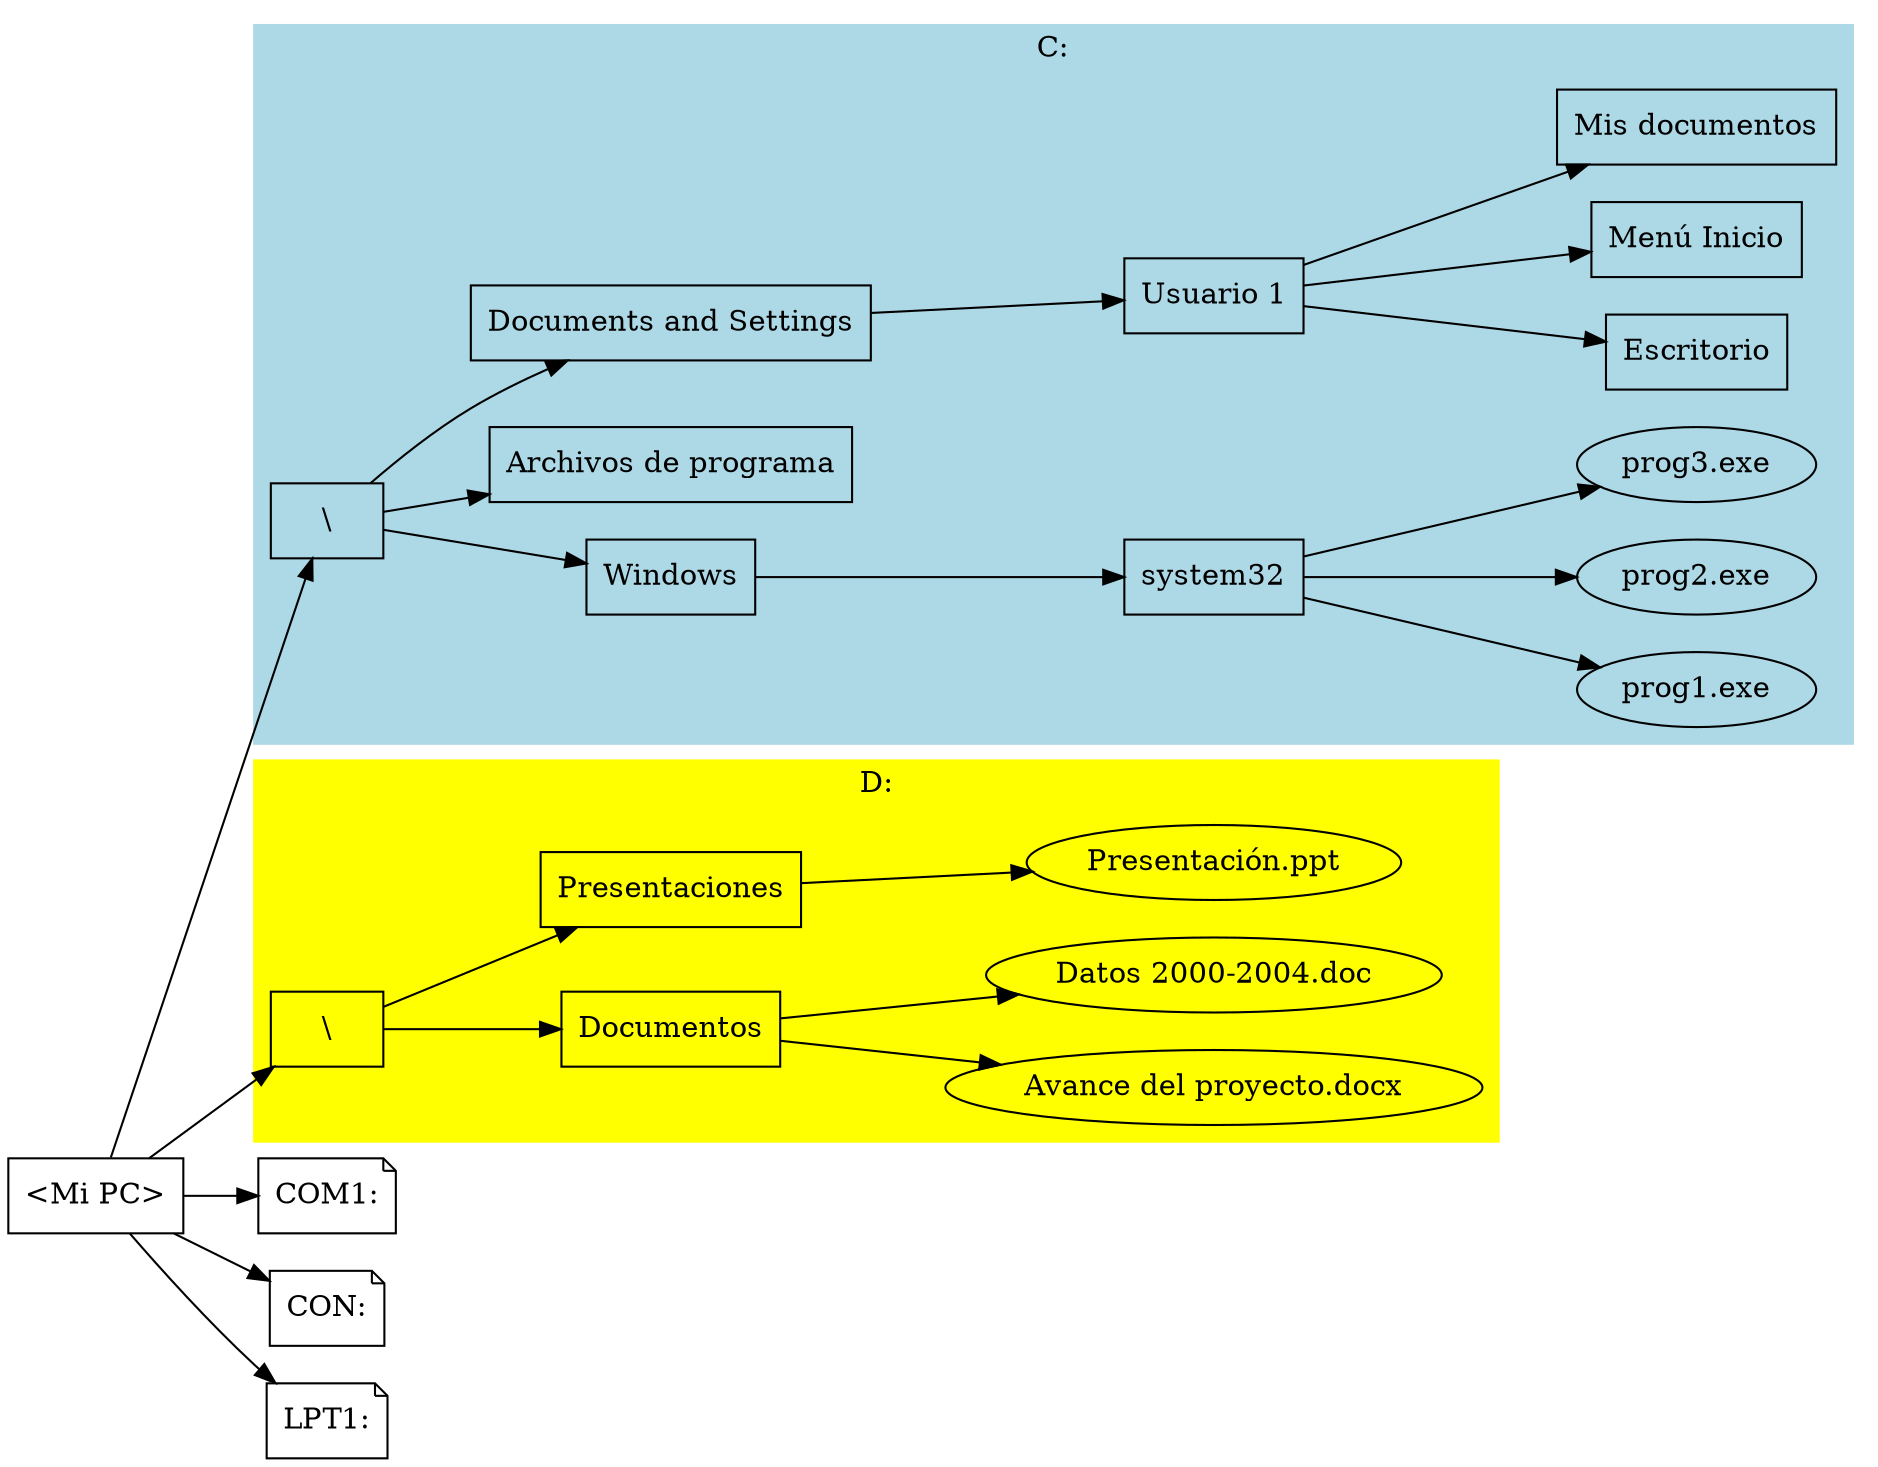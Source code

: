 #+begin_src dot :exports results :file ltxpng/montaje_windows.png
digraph G {
        rankdir=LR;
        subgraph cluster0 {
                label = "C:"
                color = lightblue;
                style="filled"
                raiz_c [shape=box, label="\\"];
                windows [shape=box, label="Windows"];
                archprog [shape=box, label="Archivos de programa"]
                docset [shape=box, label="Documents and Settings"]
                usr1 [shape=box, label="Usuario 1"]
                desktop [shape=box, label="Escritorio"]
                menu [shape=box, label="Menú Inicio"]
                misdoc [shape=box, label="Mis documentos"]
                system32 [shape=box];
                prog1 [label="prog1.exe"];
                prog2 [label="prog2.exe"];
                prog3 [label="prog3.exe"];

                raiz_c -> windows;
                windows -> system32;
                system32 -> prog1;
                system32 -> prog2;
                system32 -> prog3;
                raiz_c -> archprog;
                raiz_c -> docset;
                docset -> usr1;
                usr1 -> desktop;
                usr1 -> menu;
                usr1 -> misdoc;
        }

        subgraph cluster1 {
                label = "D:"
                color = yellow;
                style="filled"
                raiz_d [shape=box, label="\\"];
                doc [shape=box, label="Documentos"]
                pres [shape=box, label="Presentaciones"]
                doc1 [label="Avance del proyecto.docx"]
                doc2 [label="Datos 2000-2004.doc"]
                pres1 [label="Presentación.ppt"]

                raiz_d -> doc;
                raiz_d -> pres;
                doc -> doc1;
                doc -> doc2;
                pres -> pres1;
        }

        raiz [shape=box, label="<Mi PC>"];
        raiz -> COM1;
        raiz -> CON;
        raiz -> LPT1;
        raiz -> raiz_c;
        raiz -> raiz_d;

        COM1 [shape=note, label="COM1:"]
        LPT1 [shape=note, label="LPT1:"]
        CON [shape=note, label="CON:"]
}
#+end_src
